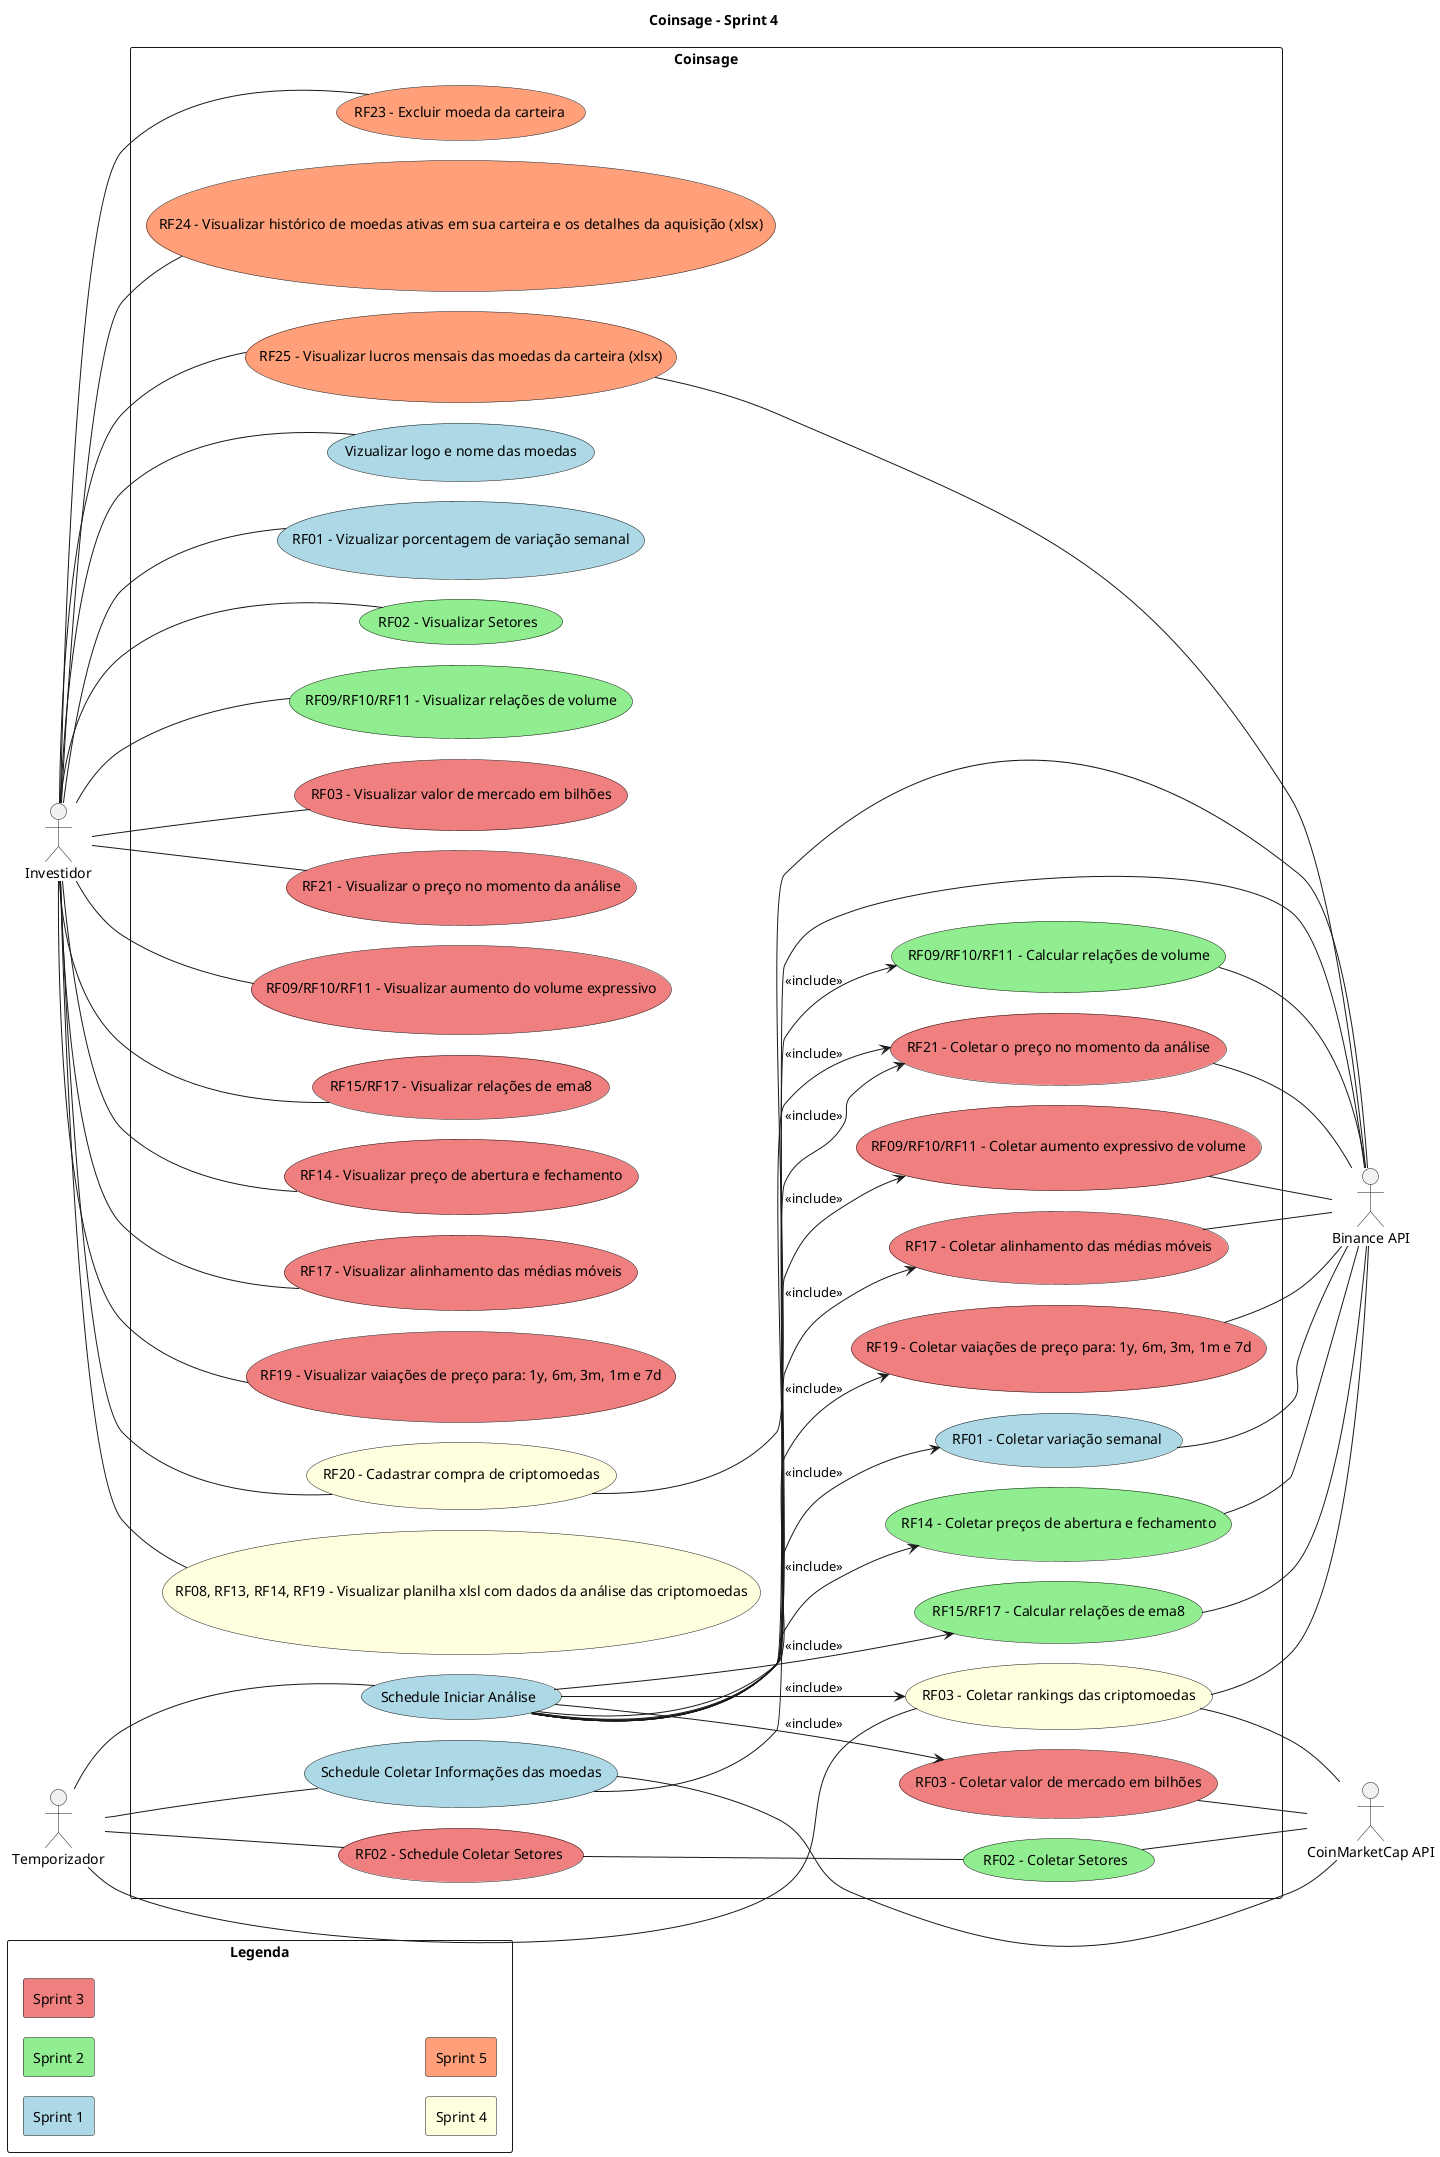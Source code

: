 @startuml current
title Coinsage - Sprint 4

left to right direction
actor "Investidor" as investor
actor "Temporizador" as schedule
actor "Binance API" as binance
actor "CoinMarketCap API" as cmc

rectangle "Legenda"{
    skinparam minClassWidth 10
    skinparam nodesep 1
    skinparam ranksep 1

    rectangle "Sprint 1" #LightBlue
    rectangle "Sprint 2" #LightGreen
    rectangle "Sprint 3" #LightCoral
    rectangle "Sprint 4" #LightYellow
    rectangle "Sprint 5" #LightSalmon
}

rectangle "Coinsage"{
    skinparam nodesep 20

    ' Schedules use cases
    ' Sp1
    usecase "Schedule Coletar Informações das moedas" as sch_cripto_info #LightBlue
    usecase "Schedule Iniciar Análise" as sch_analysis #LightBlue
    ' Sp3
    usecase "RF02 - Schedule Coletar Setores" as sch_sectors #LightCoral /' Should be sprint 2 but not ended '/

    ' Analyse use cases
    ' Sp1
    usecase "RF01 - Coletar variação semanal" as collect_cripto_week_incresse #LightBlue
    ' Sp2
    usecase "RF02 - Coletar Setores" as collect_sectors #LightGreen
    usecase "RF14 - Coletar preços de abertura e fechamento" as collect_cripto_open_close #LightGreen
    usecase "RF15/RF17 - Calcular relações de ema8" as collect_ema8_relations #LightGreen
    usecase "RF09/RF10/RF11 - Calcular relações de volume" as collect_volume_relations #LightGreen
    ' Sp3
    usecase "RF03 - Coletar valor de mercado em bilhões" as collect_market_cap #LightCoral /' Should be sprint 2 but not ended '/
    usecase "RF21 - Coletar o preço no momento da análise" as collect_cripto_current_price #LightCoral /' Should be sprint 2 but not ended '/
    usecase "RF09/RF10/RF11 - Coletar aumento expressivo de volume" as collect_expressive_volume_date #LightCoral /' Should be sprint 2 but not ended '/
    usecase "RF17 - Coletar alinhamento das médias móveis" as collect_emas_aligned #LightCoral
    usecase "RF19 - Coletar vaiações de preço para: 1y, 6m, 3m, 1m e 7d" as collect_cripto_price_variations #LightCoral

    ' Report use cases
    ' Sp1
    usecase "Vizualizar logo e nome das moedas" as view_cripto_info #LightBlue
    usecase "RF01 - Vizualizar porcentagem de variação semanal" as view_cripto_week_incresse #LightBlue
    ' Sp2
    usecase "RF02 - Visualizar Setores" as view_sectors #LightGreen
    usecase "RF09/RF10/RF11 - Visualizar relações de volume" as view_volume_relations #LightGreen
    ' Sp3
    usecase "RF03 - Visualizar valor de mercado em bilhões" as view_market_cap #LightCoral /' Should be sprint 2 but not ended '/
    usecase "RF21 - Visualizar o preço no momento da análise" as view_cripto_current_price #LightCoral /' Should be sprint 2 but not ended '/
    usecase "RF09/RF10/RF11 - Visualizar aumento do volume expressivo" as view_expressive_volume_increase #LightCoral /' Should be sprint 2 but not ended '/
    usecase "RF15/RF17 - Visualizar relações de ema8" as view_ema8_relations #LightCoral /' Should be sprint 2 but not ended '/
    usecase "RF14 - Visualizar preço de abertura e fechamento" as view_cripto_open_close #LightCoral /' Should be sprint 2 but not ended '/
    usecase "RF17 - Visualizar alinhamento das médias móveis" as view_emas_aligned #LightCoral
    usecase "RF19 - Visualizar vaiações de preço para: 1y, 6m, 3m, 1m e 7d" as view_cripto_price_variations #LightCoral

    ' Wallet usecases
    ' Sp4
    usecase "RF20 - Cadastrar compra de criptomoedas" as register_cripto #LightYellow
    usecase "RF08, RF13, RF14, RF19 - Visualizar planilha xlsl com dados da análise das criptomoedas" as view_xlsl #LightYellow
    usecase "RF03 - Coletar rankings das criptomoedas" as collect_rankings #LightYellow
    ' Sp5
    usecase "RF23 - Excluir moeda da carteira" as delete_cripto #LightSalmon
    usecase "RF24 - Visualizar histórico de moedas ativas em sua carteira e os detalhes da aquisição (xlsx)" as view_active_coins #LightSalmon
    usecase "RF25 - Visualizar lucros mensais das moedas da carteira (xlsx)" as view_monthly_profits #LightSalmon

}

' Schedules use cases
schedule -- sch_analysis
schedule -- sch_cripto_info
schedule -- sch_sectors
schedule -- collect_rankings

' APIS use cases
register_cripto -- binance
sch_cripto_info -- binance
sch_cripto_info -- cmc
collect_cripto_week_incresse -- binance
collect_cripto_current_price -- binance
collect_cripto_open_close -- binance
collect_ema8_relations -- binance
collect_volume_relations -- binance
collect_expressive_volume_date -- binance
collect_market_cap -- cmc
collect_emas_aligned -- binance
collect_cripto_price_variations -- binance
sch_sectors -- collect_sectors
collect_sectors -- cmc
collect_rankings -- binance
collect_rankings -- cmc
view_monthly_profits -- binance

' Investor use cases
investor -- view_sectors
investor -- view_cripto_info
investor -- view_cripto_week_incresse
investor -- view_cripto_current_price
investor -- view_cripto_open_close
investor -- view_ema8_relations
investor -- view_volume_relations
investor -- view_expressive_volume_increase
investor -- view_market_cap
investor -- view_emas_aligned
investor -- view_cripto_price_variations
investor -- view_xlsl
investor -- register_cripto
investor -- view_monthly_profits
investor -- view_active_coins
investor -- delete_cripto


' Use cases relations
sch_analysis --> collect_cripto_week_incresse  : <<include>>
sch_analysis --> collect_cripto_current_price  : <<include>>
sch_analysis --> collect_cripto_open_close  : <<include>>
sch_analysis --> collect_ema8_relations  : <<include>>
sch_analysis --> collect_volume_relations  : <<include>>
sch_analysis --> collect_expressive_volume_date : <<include>>
sch_analysis --> collect_market_cap : <<include>>
sch_analysis --> collect_cripto_current_price : <<include>>
sch_analysis --> collect_emas_aligned : <<include>>
sch_analysis --> collect_cripto_price_variations : <<include>>
sch_analysis --> collect_rankings : <<include>>

@enduml
